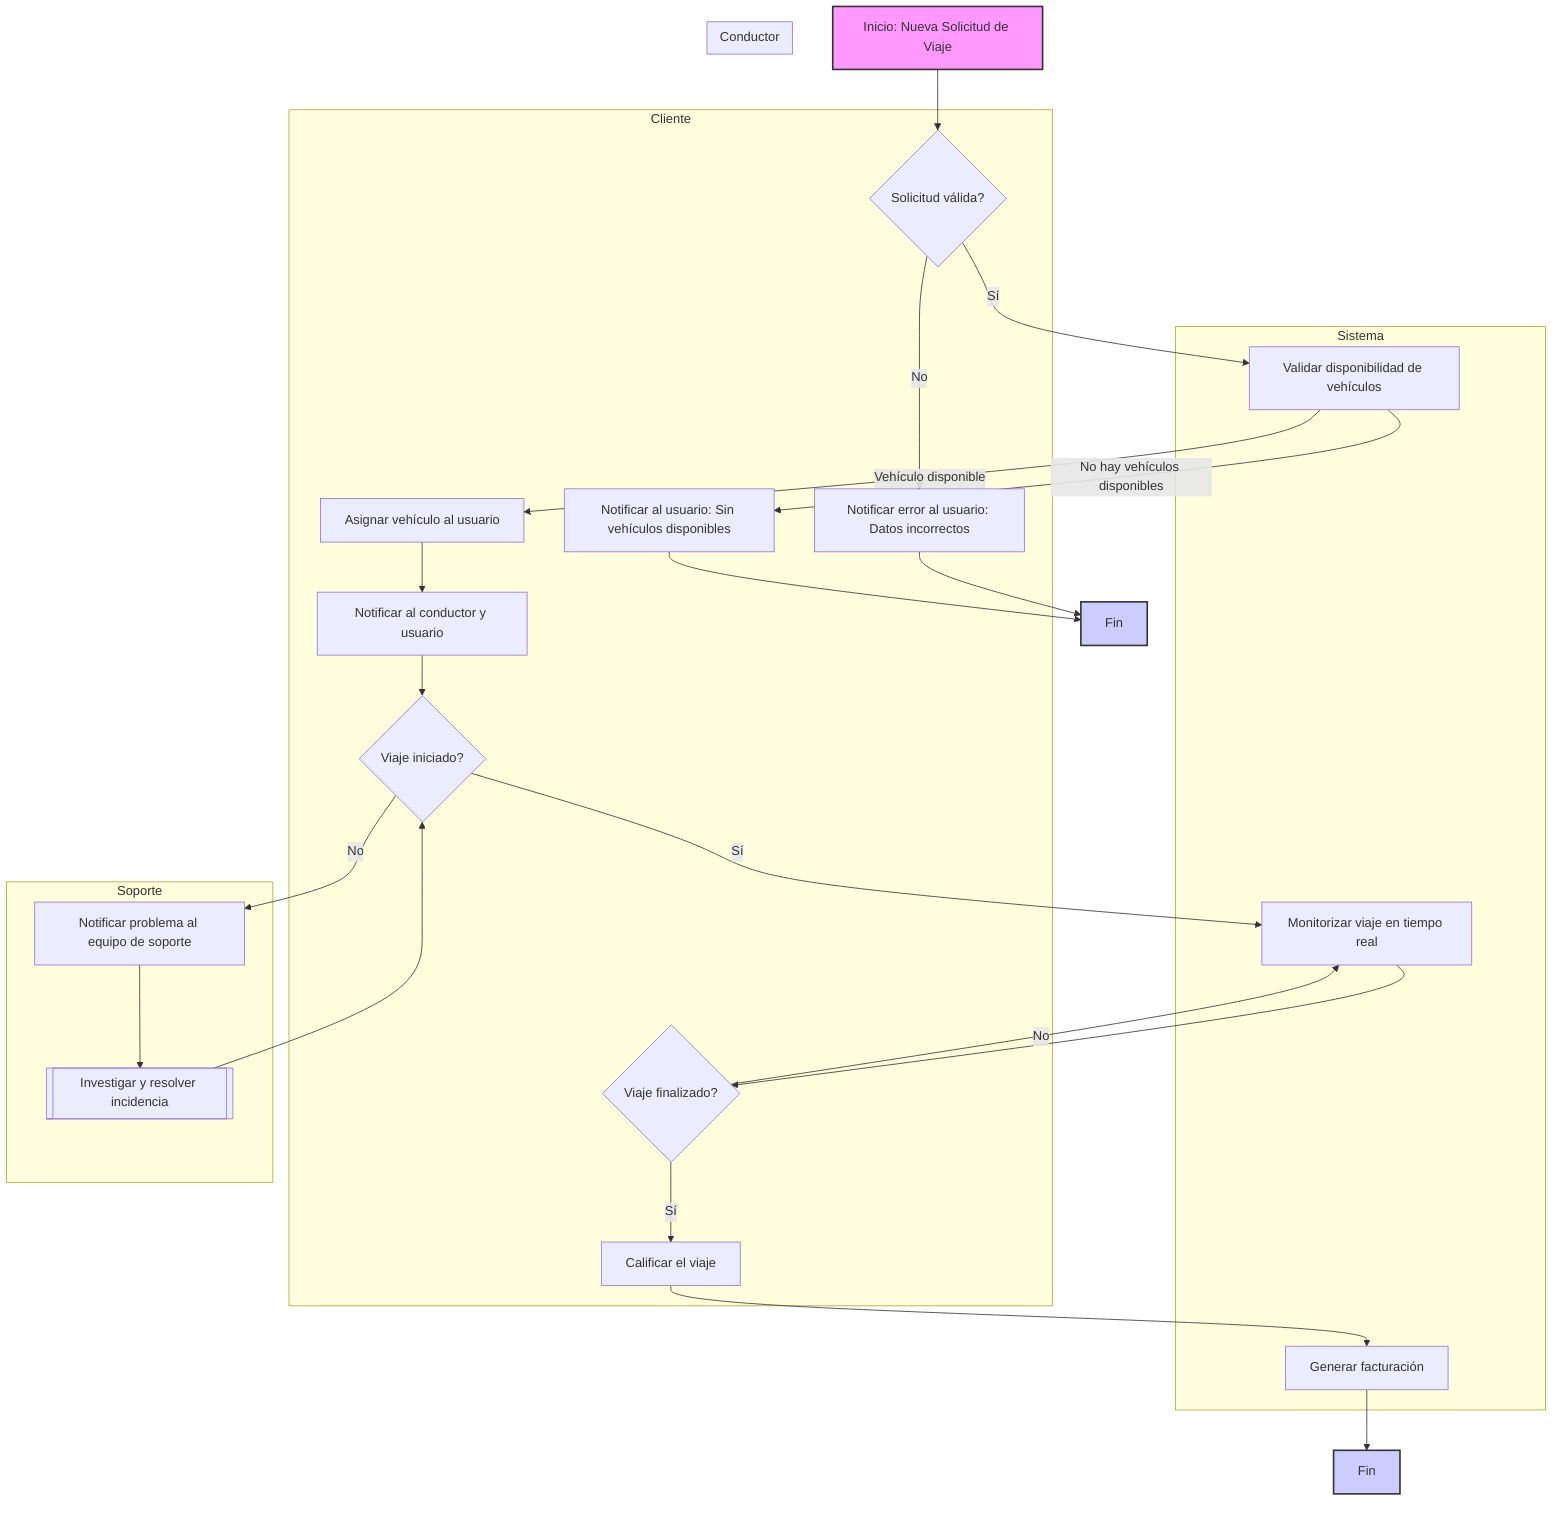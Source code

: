 graph TD
    A[Inicio: Nueva Solicitud de Viaje] --> B{Solicitud válida?};
    B -- Sí --> C[Validar disponibilidad de vehículos];
    B -- No --> D[Notificar error al usuario: Datos incorrectos];
    D --> E[Fin];
    C -- Vehículo disponible --> F[Asignar vehículo al usuario];
    C -- No hay vehículos disponibles --> G[Notificar al usuario: Sin vehículos disponibles];
    G --> E;
    F --> H[Notificar al conductor y usuario];
    H --> I{Viaje iniciado?};
    I -- Sí --> J[Monitorizar viaje en tiempo real];
    I -- No --> K[Notificar problema al equipo de soporte];
    K --> L[[Investigar y resolver incidencia]];
    L --> I;
    J --> M{Viaje finalizado?};
    M -- Sí --> N[Calificar el viaje];
    M -- No --> J;
    N --> O[Generar facturación];
    O --> P[Fin];


    subgraph Cliente
        B
        D
        F
        G
        H
        I
        M
        N
    end
    subgraph Sistema
        C
        J
        O
    end
    subgraph Conductor
        H
        I
        M

    end
    subgraph Soporte
        K
        L
    end

    style A fill:#f9f,stroke:#333,stroke-width:2px
    style E fill:#ccf,stroke:#333,stroke-width:2px
    style P fill:#ccf,stroke:#333,stroke-width:2px